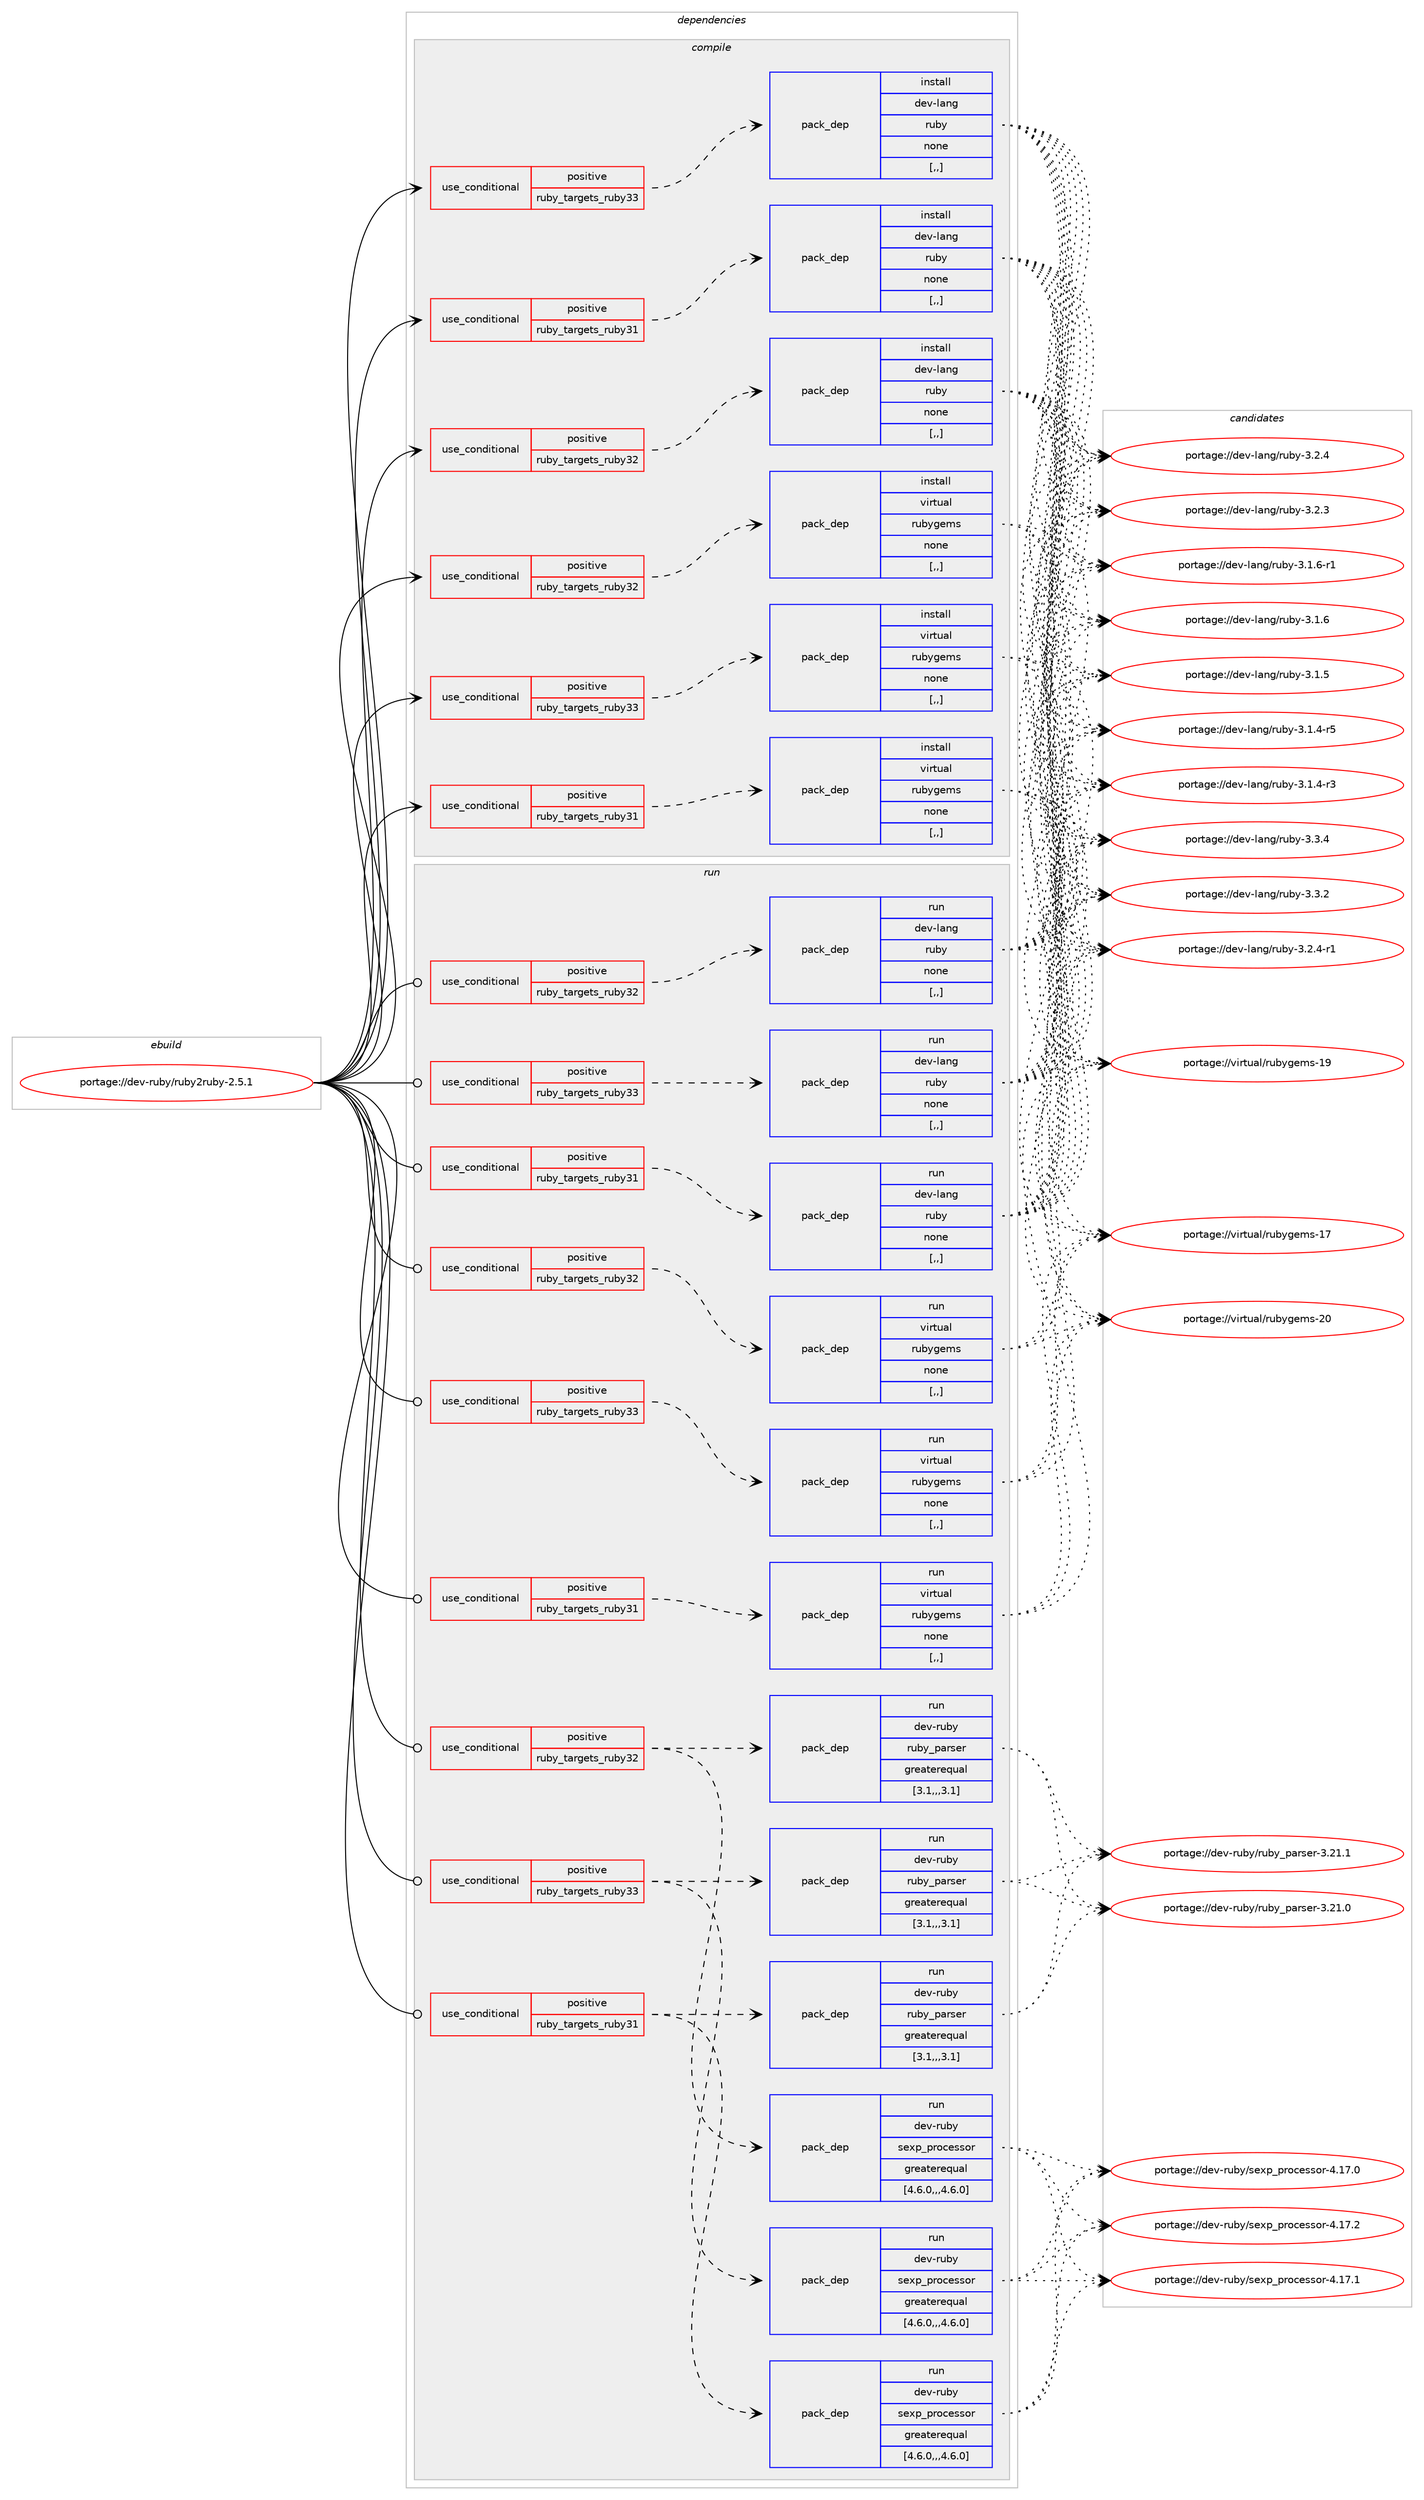 digraph prolog {

# *************
# Graph options
# *************

newrank=true;
concentrate=true;
compound=true;
graph [rankdir=LR,fontname=Helvetica,fontsize=10,ranksep=1.5];#, ranksep=2.5, nodesep=0.2];
edge  [arrowhead=vee];
node  [fontname=Helvetica,fontsize=10];

# **********
# The ebuild
# **********

subgraph cluster_leftcol {
color=gray;
label=<<i>ebuild</i>>;
id [label="portage://dev-ruby/ruby2ruby-2.5.1", color=red, width=4, href="../dev-ruby/ruby2ruby-2.5.1.svg"];
}

# ****************
# The dependencies
# ****************

subgraph cluster_midcol {
color=gray;
label=<<i>dependencies</i>>;
subgraph cluster_compile {
fillcolor="#eeeeee";
style=filled;
label=<<i>compile</i>>;
subgraph cond55699 {
dependency201205 [label=<<TABLE BORDER="0" CELLBORDER="1" CELLSPACING="0" CELLPADDING="4"><TR><TD ROWSPAN="3" CELLPADDING="10">use_conditional</TD></TR><TR><TD>positive</TD></TR><TR><TD>ruby_targets_ruby31</TD></TR></TABLE>>, shape=none, color=red];
subgraph pack144105 {
dependency201206 [label=<<TABLE BORDER="0" CELLBORDER="1" CELLSPACING="0" CELLPADDING="4" WIDTH="220"><TR><TD ROWSPAN="6" CELLPADDING="30">pack_dep</TD></TR><TR><TD WIDTH="110">install</TD></TR><TR><TD>dev-lang</TD></TR><TR><TD>ruby</TD></TR><TR><TD>none</TD></TR><TR><TD>[,,]</TD></TR></TABLE>>, shape=none, color=blue];
}
dependency201205:e -> dependency201206:w [weight=20,style="dashed",arrowhead="vee"];
}
id:e -> dependency201205:w [weight=20,style="solid",arrowhead="vee"];
subgraph cond55700 {
dependency201207 [label=<<TABLE BORDER="0" CELLBORDER="1" CELLSPACING="0" CELLPADDING="4"><TR><TD ROWSPAN="3" CELLPADDING="10">use_conditional</TD></TR><TR><TD>positive</TD></TR><TR><TD>ruby_targets_ruby31</TD></TR></TABLE>>, shape=none, color=red];
subgraph pack144106 {
dependency201208 [label=<<TABLE BORDER="0" CELLBORDER="1" CELLSPACING="0" CELLPADDING="4" WIDTH="220"><TR><TD ROWSPAN="6" CELLPADDING="30">pack_dep</TD></TR><TR><TD WIDTH="110">install</TD></TR><TR><TD>virtual</TD></TR><TR><TD>rubygems</TD></TR><TR><TD>none</TD></TR><TR><TD>[,,]</TD></TR></TABLE>>, shape=none, color=blue];
}
dependency201207:e -> dependency201208:w [weight=20,style="dashed",arrowhead="vee"];
}
id:e -> dependency201207:w [weight=20,style="solid",arrowhead="vee"];
subgraph cond55701 {
dependency201209 [label=<<TABLE BORDER="0" CELLBORDER="1" CELLSPACING="0" CELLPADDING="4"><TR><TD ROWSPAN="3" CELLPADDING="10">use_conditional</TD></TR><TR><TD>positive</TD></TR><TR><TD>ruby_targets_ruby32</TD></TR></TABLE>>, shape=none, color=red];
subgraph pack144107 {
dependency201210 [label=<<TABLE BORDER="0" CELLBORDER="1" CELLSPACING="0" CELLPADDING="4" WIDTH="220"><TR><TD ROWSPAN="6" CELLPADDING="30">pack_dep</TD></TR><TR><TD WIDTH="110">install</TD></TR><TR><TD>dev-lang</TD></TR><TR><TD>ruby</TD></TR><TR><TD>none</TD></TR><TR><TD>[,,]</TD></TR></TABLE>>, shape=none, color=blue];
}
dependency201209:e -> dependency201210:w [weight=20,style="dashed",arrowhead="vee"];
}
id:e -> dependency201209:w [weight=20,style="solid",arrowhead="vee"];
subgraph cond55702 {
dependency201211 [label=<<TABLE BORDER="0" CELLBORDER="1" CELLSPACING="0" CELLPADDING="4"><TR><TD ROWSPAN="3" CELLPADDING="10">use_conditional</TD></TR><TR><TD>positive</TD></TR><TR><TD>ruby_targets_ruby32</TD></TR></TABLE>>, shape=none, color=red];
subgraph pack144108 {
dependency201212 [label=<<TABLE BORDER="0" CELLBORDER="1" CELLSPACING="0" CELLPADDING="4" WIDTH="220"><TR><TD ROWSPAN="6" CELLPADDING="30">pack_dep</TD></TR><TR><TD WIDTH="110">install</TD></TR><TR><TD>virtual</TD></TR><TR><TD>rubygems</TD></TR><TR><TD>none</TD></TR><TR><TD>[,,]</TD></TR></TABLE>>, shape=none, color=blue];
}
dependency201211:e -> dependency201212:w [weight=20,style="dashed",arrowhead="vee"];
}
id:e -> dependency201211:w [weight=20,style="solid",arrowhead="vee"];
subgraph cond55703 {
dependency201213 [label=<<TABLE BORDER="0" CELLBORDER="1" CELLSPACING="0" CELLPADDING="4"><TR><TD ROWSPAN="3" CELLPADDING="10">use_conditional</TD></TR><TR><TD>positive</TD></TR><TR><TD>ruby_targets_ruby33</TD></TR></TABLE>>, shape=none, color=red];
subgraph pack144109 {
dependency201214 [label=<<TABLE BORDER="0" CELLBORDER="1" CELLSPACING="0" CELLPADDING="4" WIDTH="220"><TR><TD ROWSPAN="6" CELLPADDING="30">pack_dep</TD></TR><TR><TD WIDTH="110">install</TD></TR><TR><TD>dev-lang</TD></TR><TR><TD>ruby</TD></TR><TR><TD>none</TD></TR><TR><TD>[,,]</TD></TR></TABLE>>, shape=none, color=blue];
}
dependency201213:e -> dependency201214:w [weight=20,style="dashed",arrowhead="vee"];
}
id:e -> dependency201213:w [weight=20,style="solid",arrowhead="vee"];
subgraph cond55704 {
dependency201215 [label=<<TABLE BORDER="0" CELLBORDER="1" CELLSPACING="0" CELLPADDING="4"><TR><TD ROWSPAN="3" CELLPADDING="10">use_conditional</TD></TR><TR><TD>positive</TD></TR><TR><TD>ruby_targets_ruby33</TD></TR></TABLE>>, shape=none, color=red];
subgraph pack144110 {
dependency201216 [label=<<TABLE BORDER="0" CELLBORDER="1" CELLSPACING="0" CELLPADDING="4" WIDTH="220"><TR><TD ROWSPAN="6" CELLPADDING="30">pack_dep</TD></TR><TR><TD WIDTH="110">install</TD></TR><TR><TD>virtual</TD></TR><TR><TD>rubygems</TD></TR><TR><TD>none</TD></TR><TR><TD>[,,]</TD></TR></TABLE>>, shape=none, color=blue];
}
dependency201215:e -> dependency201216:w [weight=20,style="dashed",arrowhead="vee"];
}
id:e -> dependency201215:w [weight=20,style="solid",arrowhead="vee"];
}
subgraph cluster_compileandrun {
fillcolor="#eeeeee";
style=filled;
label=<<i>compile and run</i>>;
}
subgraph cluster_run {
fillcolor="#eeeeee";
style=filled;
label=<<i>run</i>>;
subgraph cond55705 {
dependency201217 [label=<<TABLE BORDER="0" CELLBORDER="1" CELLSPACING="0" CELLPADDING="4"><TR><TD ROWSPAN="3" CELLPADDING="10">use_conditional</TD></TR><TR><TD>positive</TD></TR><TR><TD>ruby_targets_ruby31</TD></TR></TABLE>>, shape=none, color=red];
subgraph pack144111 {
dependency201218 [label=<<TABLE BORDER="0" CELLBORDER="1" CELLSPACING="0" CELLPADDING="4" WIDTH="220"><TR><TD ROWSPAN="6" CELLPADDING="30">pack_dep</TD></TR><TR><TD WIDTH="110">run</TD></TR><TR><TD>dev-lang</TD></TR><TR><TD>ruby</TD></TR><TR><TD>none</TD></TR><TR><TD>[,,]</TD></TR></TABLE>>, shape=none, color=blue];
}
dependency201217:e -> dependency201218:w [weight=20,style="dashed",arrowhead="vee"];
}
id:e -> dependency201217:w [weight=20,style="solid",arrowhead="odot"];
subgraph cond55706 {
dependency201219 [label=<<TABLE BORDER="0" CELLBORDER="1" CELLSPACING="0" CELLPADDING="4"><TR><TD ROWSPAN="3" CELLPADDING="10">use_conditional</TD></TR><TR><TD>positive</TD></TR><TR><TD>ruby_targets_ruby31</TD></TR></TABLE>>, shape=none, color=red];
subgraph pack144112 {
dependency201220 [label=<<TABLE BORDER="0" CELLBORDER="1" CELLSPACING="0" CELLPADDING="4" WIDTH="220"><TR><TD ROWSPAN="6" CELLPADDING="30">pack_dep</TD></TR><TR><TD WIDTH="110">run</TD></TR><TR><TD>dev-ruby</TD></TR><TR><TD>sexp_processor</TD></TR><TR><TD>greaterequal</TD></TR><TR><TD>[4.6.0,,,4.6.0]</TD></TR></TABLE>>, shape=none, color=blue];
}
dependency201219:e -> dependency201220:w [weight=20,style="dashed",arrowhead="vee"];
subgraph pack144113 {
dependency201221 [label=<<TABLE BORDER="0" CELLBORDER="1" CELLSPACING="0" CELLPADDING="4" WIDTH="220"><TR><TD ROWSPAN="6" CELLPADDING="30">pack_dep</TD></TR><TR><TD WIDTH="110">run</TD></TR><TR><TD>dev-ruby</TD></TR><TR><TD>ruby_parser</TD></TR><TR><TD>greaterequal</TD></TR><TR><TD>[3.1,,,3.1]</TD></TR></TABLE>>, shape=none, color=blue];
}
dependency201219:e -> dependency201221:w [weight=20,style="dashed",arrowhead="vee"];
}
id:e -> dependency201219:w [weight=20,style="solid",arrowhead="odot"];
subgraph cond55707 {
dependency201222 [label=<<TABLE BORDER="0" CELLBORDER="1" CELLSPACING="0" CELLPADDING="4"><TR><TD ROWSPAN="3" CELLPADDING="10">use_conditional</TD></TR><TR><TD>positive</TD></TR><TR><TD>ruby_targets_ruby31</TD></TR></TABLE>>, shape=none, color=red];
subgraph pack144114 {
dependency201223 [label=<<TABLE BORDER="0" CELLBORDER="1" CELLSPACING="0" CELLPADDING="4" WIDTH="220"><TR><TD ROWSPAN="6" CELLPADDING="30">pack_dep</TD></TR><TR><TD WIDTH="110">run</TD></TR><TR><TD>virtual</TD></TR><TR><TD>rubygems</TD></TR><TR><TD>none</TD></TR><TR><TD>[,,]</TD></TR></TABLE>>, shape=none, color=blue];
}
dependency201222:e -> dependency201223:w [weight=20,style="dashed",arrowhead="vee"];
}
id:e -> dependency201222:w [weight=20,style="solid",arrowhead="odot"];
subgraph cond55708 {
dependency201224 [label=<<TABLE BORDER="0" CELLBORDER="1" CELLSPACING="0" CELLPADDING="4"><TR><TD ROWSPAN="3" CELLPADDING="10">use_conditional</TD></TR><TR><TD>positive</TD></TR><TR><TD>ruby_targets_ruby32</TD></TR></TABLE>>, shape=none, color=red];
subgraph pack144115 {
dependency201225 [label=<<TABLE BORDER="0" CELLBORDER="1" CELLSPACING="0" CELLPADDING="4" WIDTH="220"><TR><TD ROWSPAN="6" CELLPADDING="30">pack_dep</TD></TR><TR><TD WIDTH="110">run</TD></TR><TR><TD>dev-lang</TD></TR><TR><TD>ruby</TD></TR><TR><TD>none</TD></TR><TR><TD>[,,]</TD></TR></TABLE>>, shape=none, color=blue];
}
dependency201224:e -> dependency201225:w [weight=20,style="dashed",arrowhead="vee"];
}
id:e -> dependency201224:w [weight=20,style="solid",arrowhead="odot"];
subgraph cond55709 {
dependency201226 [label=<<TABLE BORDER="0" CELLBORDER="1" CELLSPACING="0" CELLPADDING="4"><TR><TD ROWSPAN="3" CELLPADDING="10">use_conditional</TD></TR><TR><TD>positive</TD></TR><TR><TD>ruby_targets_ruby32</TD></TR></TABLE>>, shape=none, color=red];
subgraph pack144116 {
dependency201227 [label=<<TABLE BORDER="0" CELLBORDER="1" CELLSPACING="0" CELLPADDING="4" WIDTH="220"><TR><TD ROWSPAN="6" CELLPADDING="30">pack_dep</TD></TR><TR><TD WIDTH="110">run</TD></TR><TR><TD>dev-ruby</TD></TR><TR><TD>sexp_processor</TD></TR><TR><TD>greaterequal</TD></TR><TR><TD>[4.6.0,,,4.6.0]</TD></TR></TABLE>>, shape=none, color=blue];
}
dependency201226:e -> dependency201227:w [weight=20,style="dashed",arrowhead="vee"];
subgraph pack144117 {
dependency201228 [label=<<TABLE BORDER="0" CELLBORDER="1" CELLSPACING="0" CELLPADDING="4" WIDTH="220"><TR><TD ROWSPAN="6" CELLPADDING="30">pack_dep</TD></TR><TR><TD WIDTH="110">run</TD></TR><TR><TD>dev-ruby</TD></TR><TR><TD>ruby_parser</TD></TR><TR><TD>greaterequal</TD></TR><TR><TD>[3.1,,,3.1]</TD></TR></TABLE>>, shape=none, color=blue];
}
dependency201226:e -> dependency201228:w [weight=20,style="dashed",arrowhead="vee"];
}
id:e -> dependency201226:w [weight=20,style="solid",arrowhead="odot"];
subgraph cond55710 {
dependency201229 [label=<<TABLE BORDER="0" CELLBORDER="1" CELLSPACING="0" CELLPADDING="4"><TR><TD ROWSPAN="3" CELLPADDING="10">use_conditional</TD></TR><TR><TD>positive</TD></TR><TR><TD>ruby_targets_ruby32</TD></TR></TABLE>>, shape=none, color=red];
subgraph pack144118 {
dependency201230 [label=<<TABLE BORDER="0" CELLBORDER="1" CELLSPACING="0" CELLPADDING="4" WIDTH="220"><TR><TD ROWSPAN="6" CELLPADDING="30">pack_dep</TD></TR><TR><TD WIDTH="110">run</TD></TR><TR><TD>virtual</TD></TR><TR><TD>rubygems</TD></TR><TR><TD>none</TD></TR><TR><TD>[,,]</TD></TR></TABLE>>, shape=none, color=blue];
}
dependency201229:e -> dependency201230:w [weight=20,style="dashed",arrowhead="vee"];
}
id:e -> dependency201229:w [weight=20,style="solid",arrowhead="odot"];
subgraph cond55711 {
dependency201231 [label=<<TABLE BORDER="0" CELLBORDER="1" CELLSPACING="0" CELLPADDING="4"><TR><TD ROWSPAN="3" CELLPADDING="10">use_conditional</TD></TR><TR><TD>positive</TD></TR><TR><TD>ruby_targets_ruby33</TD></TR></TABLE>>, shape=none, color=red];
subgraph pack144119 {
dependency201232 [label=<<TABLE BORDER="0" CELLBORDER="1" CELLSPACING="0" CELLPADDING="4" WIDTH="220"><TR><TD ROWSPAN="6" CELLPADDING="30">pack_dep</TD></TR><TR><TD WIDTH="110">run</TD></TR><TR><TD>dev-lang</TD></TR><TR><TD>ruby</TD></TR><TR><TD>none</TD></TR><TR><TD>[,,]</TD></TR></TABLE>>, shape=none, color=blue];
}
dependency201231:e -> dependency201232:w [weight=20,style="dashed",arrowhead="vee"];
}
id:e -> dependency201231:w [weight=20,style="solid",arrowhead="odot"];
subgraph cond55712 {
dependency201233 [label=<<TABLE BORDER="0" CELLBORDER="1" CELLSPACING="0" CELLPADDING="4"><TR><TD ROWSPAN="3" CELLPADDING="10">use_conditional</TD></TR><TR><TD>positive</TD></TR><TR><TD>ruby_targets_ruby33</TD></TR></TABLE>>, shape=none, color=red];
subgraph pack144120 {
dependency201234 [label=<<TABLE BORDER="0" CELLBORDER="1" CELLSPACING="0" CELLPADDING="4" WIDTH="220"><TR><TD ROWSPAN="6" CELLPADDING="30">pack_dep</TD></TR><TR><TD WIDTH="110">run</TD></TR><TR><TD>dev-ruby</TD></TR><TR><TD>sexp_processor</TD></TR><TR><TD>greaterequal</TD></TR><TR><TD>[4.6.0,,,4.6.0]</TD></TR></TABLE>>, shape=none, color=blue];
}
dependency201233:e -> dependency201234:w [weight=20,style="dashed",arrowhead="vee"];
subgraph pack144121 {
dependency201235 [label=<<TABLE BORDER="0" CELLBORDER="1" CELLSPACING="0" CELLPADDING="4" WIDTH="220"><TR><TD ROWSPAN="6" CELLPADDING="30">pack_dep</TD></TR><TR><TD WIDTH="110">run</TD></TR><TR><TD>dev-ruby</TD></TR><TR><TD>ruby_parser</TD></TR><TR><TD>greaterequal</TD></TR><TR><TD>[3.1,,,3.1]</TD></TR></TABLE>>, shape=none, color=blue];
}
dependency201233:e -> dependency201235:w [weight=20,style="dashed",arrowhead="vee"];
}
id:e -> dependency201233:w [weight=20,style="solid",arrowhead="odot"];
subgraph cond55713 {
dependency201236 [label=<<TABLE BORDER="0" CELLBORDER="1" CELLSPACING="0" CELLPADDING="4"><TR><TD ROWSPAN="3" CELLPADDING="10">use_conditional</TD></TR><TR><TD>positive</TD></TR><TR><TD>ruby_targets_ruby33</TD></TR></TABLE>>, shape=none, color=red];
subgraph pack144122 {
dependency201237 [label=<<TABLE BORDER="0" CELLBORDER="1" CELLSPACING="0" CELLPADDING="4" WIDTH="220"><TR><TD ROWSPAN="6" CELLPADDING="30">pack_dep</TD></TR><TR><TD WIDTH="110">run</TD></TR><TR><TD>virtual</TD></TR><TR><TD>rubygems</TD></TR><TR><TD>none</TD></TR><TR><TD>[,,]</TD></TR></TABLE>>, shape=none, color=blue];
}
dependency201236:e -> dependency201237:w [weight=20,style="dashed",arrowhead="vee"];
}
id:e -> dependency201236:w [weight=20,style="solid",arrowhead="odot"];
}
}

# **************
# The candidates
# **************

subgraph cluster_choices {
rank=same;
color=gray;
label=<<i>candidates</i>>;

subgraph choice144105 {
color=black;
nodesep=1;
choice10010111845108971101034711411798121455146514652 [label="portage://dev-lang/ruby-3.3.4", color=red, width=4,href="../dev-lang/ruby-3.3.4.svg"];
choice10010111845108971101034711411798121455146514650 [label="portage://dev-lang/ruby-3.3.2", color=red, width=4,href="../dev-lang/ruby-3.3.2.svg"];
choice100101118451089711010347114117981214551465046524511449 [label="portage://dev-lang/ruby-3.2.4-r1", color=red, width=4,href="../dev-lang/ruby-3.2.4-r1.svg"];
choice10010111845108971101034711411798121455146504652 [label="portage://dev-lang/ruby-3.2.4", color=red, width=4,href="../dev-lang/ruby-3.2.4.svg"];
choice10010111845108971101034711411798121455146504651 [label="portage://dev-lang/ruby-3.2.3", color=red, width=4,href="../dev-lang/ruby-3.2.3.svg"];
choice100101118451089711010347114117981214551464946544511449 [label="portage://dev-lang/ruby-3.1.6-r1", color=red, width=4,href="../dev-lang/ruby-3.1.6-r1.svg"];
choice10010111845108971101034711411798121455146494654 [label="portage://dev-lang/ruby-3.1.6", color=red, width=4,href="../dev-lang/ruby-3.1.6.svg"];
choice10010111845108971101034711411798121455146494653 [label="portage://dev-lang/ruby-3.1.5", color=red, width=4,href="../dev-lang/ruby-3.1.5.svg"];
choice100101118451089711010347114117981214551464946524511453 [label="portage://dev-lang/ruby-3.1.4-r5", color=red, width=4,href="../dev-lang/ruby-3.1.4-r5.svg"];
choice100101118451089711010347114117981214551464946524511451 [label="portage://dev-lang/ruby-3.1.4-r3", color=red, width=4,href="../dev-lang/ruby-3.1.4-r3.svg"];
dependency201206:e -> choice10010111845108971101034711411798121455146514652:w [style=dotted,weight="100"];
dependency201206:e -> choice10010111845108971101034711411798121455146514650:w [style=dotted,weight="100"];
dependency201206:e -> choice100101118451089711010347114117981214551465046524511449:w [style=dotted,weight="100"];
dependency201206:e -> choice10010111845108971101034711411798121455146504652:w [style=dotted,weight="100"];
dependency201206:e -> choice10010111845108971101034711411798121455146504651:w [style=dotted,weight="100"];
dependency201206:e -> choice100101118451089711010347114117981214551464946544511449:w [style=dotted,weight="100"];
dependency201206:e -> choice10010111845108971101034711411798121455146494654:w [style=dotted,weight="100"];
dependency201206:e -> choice10010111845108971101034711411798121455146494653:w [style=dotted,weight="100"];
dependency201206:e -> choice100101118451089711010347114117981214551464946524511453:w [style=dotted,weight="100"];
dependency201206:e -> choice100101118451089711010347114117981214551464946524511451:w [style=dotted,weight="100"];
}
subgraph choice144106 {
color=black;
nodesep=1;
choice118105114116117971084711411798121103101109115455048 [label="portage://virtual/rubygems-20", color=red, width=4,href="../virtual/rubygems-20.svg"];
choice118105114116117971084711411798121103101109115454957 [label="portage://virtual/rubygems-19", color=red, width=4,href="../virtual/rubygems-19.svg"];
choice118105114116117971084711411798121103101109115454955 [label="portage://virtual/rubygems-17", color=red, width=4,href="../virtual/rubygems-17.svg"];
dependency201208:e -> choice118105114116117971084711411798121103101109115455048:w [style=dotted,weight="100"];
dependency201208:e -> choice118105114116117971084711411798121103101109115454957:w [style=dotted,weight="100"];
dependency201208:e -> choice118105114116117971084711411798121103101109115454955:w [style=dotted,weight="100"];
}
subgraph choice144107 {
color=black;
nodesep=1;
choice10010111845108971101034711411798121455146514652 [label="portage://dev-lang/ruby-3.3.4", color=red, width=4,href="../dev-lang/ruby-3.3.4.svg"];
choice10010111845108971101034711411798121455146514650 [label="portage://dev-lang/ruby-3.3.2", color=red, width=4,href="../dev-lang/ruby-3.3.2.svg"];
choice100101118451089711010347114117981214551465046524511449 [label="portage://dev-lang/ruby-3.2.4-r1", color=red, width=4,href="../dev-lang/ruby-3.2.4-r1.svg"];
choice10010111845108971101034711411798121455146504652 [label="portage://dev-lang/ruby-3.2.4", color=red, width=4,href="../dev-lang/ruby-3.2.4.svg"];
choice10010111845108971101034711411798121455146504651 [label="portage://dev-lang/ruby-3.2.3", color=red, width=4,href="../dev-lang/ruby-3.2.3.svg"];
choice100101118451089711010347114117981214551464946544511449 [label="portage://dev-lang/ruby-3.1.6-r1", color=red, width=4,href="../dev-lang/ruby-3.1.6-r1.svg"];
choice10010111845108971101034711411798121455146494654 [label="portage://dev-lang/ruby-3.1.6", color=red, width=4,href="../dev-lang/ruby-3.1.6.svg"];
choice10010111845108971101034711411798121455146494653 [label="portage://dev-lang/ruby-3.1.5", color=red, width=4,href="../dev-lang/ruby-3.1.5.svg"];
choice100101118451089711010347114117981214551464946524511453 [label="portage://dev-lang/ruby-3.1.4-r5", color=red, width=4,href="../dev-lang/ruby-3.1.4-r5.svg"];
choice100101118451089711010347114117981214551464946524511451 [label="portage://dev-lang/ruby-3.1.4-r3", color=red, width=4,href="../dev-lang/ruby-3.1.4-r3.svg"];
dependency201210:e -> choice10010111845108971101034711411798121455146514652:w [style=dotted,weight="100"];
dependency201210:e -> choice10010111845108971101034711411798121455146514650:w [style=dotted,weight="100"];
dependency201210:e -> choice100101118451089711010347114117981214551465046524511449:w [style=dotted,weight="100"];
dependency201210:e -> choice10010111845108971101034711411798121455146504652:w [style=dotted,weight="100"];
dependency201210:e -> choice10010111845108971101034711411798121455146504651:w [style=dotted,weight="100"];
dependency201210:e -> choice100101118451089711010347114117981214551464946544511449:w [style=dotted,weight="100"];
dependency201210:e -> choice10010111845108971101034711411798121455146494654:w [style=dotted,weight="100"];
dependency201210:e -> choice10010111845108971101034711411798121455146494653:w [style=dotted,weight="100"];
dependency201210:e -> choice100101118451089711010347114117981214551464946524511453:w [style=dotted,weight="100"];
dependency201210:e -> choice100101118451089711010347114117981214551464946524511451:w [style=dotted,weight="100"];
}
subgraph choice144108 {
color=black;
nodesep=1;
choice118105114116117971084711411798121103101109115455048 [label="portage://virtual/rubygems-20", color=red, width=4,href="../virtual/rubygems-20.svg"];
choice118105114116117971084711411798121103101109115454957 [label="portage://virtual/rubygems-19", color=red, width=4,href="../virtual/rubygems-19.svg"];
choice118105114116117971084711411798121103101109115454955 [label="portage://virtual/rubygems-17", color=red, width=4,href="../virtual/rubygems-17.svg"];
dependency201212:e -> choice118105114116117971084711411798121103101109115455048:w [style=dotted,weight="100"];
dependency201212:e -> choice118105114116117971084711411798121103101109115454957:w [style=dotted,weight="100"];
dependency201212:e -> choice118105114116117971084711411798121103101109115454955:w [style=dotted,weight="100"];
}
subgraph choice144109 {
color=black;
nodesep=1;
choice10010111845108971101034711411798121455146514652 [label="portage://dev-lang/ruby-3.3.4", color=red, width=4,href="../dev-lang/ruby-3.3.4.svg"];
choice10010111845108971101034711411798121455146514650 [label="portage://dev-lang/ruby-3.3.2", color=red, width=4,href="../dev-lang/ruby-3.3.2.svg"];
choice100101118451089711010347114117981214551465046524511449 [label="portage://dev-lang/ruby-3.2.4-r1", color=red, width=4,href="../dev-lang/ruby-3.2.4-r1.svg"];
choice10010111845108971101034711411798121455146504652 [label="portage://dev-lang/ruby-3.2.4", color=red, width=4,href="../dev-lang/ruby-3.2.4.svg"];
choice10010111845108971101034711411798121455146504651 [label="portage://dev-lang/ruby-3.2.3", color=red, width=4,href="../dev-lang/ruby-3.2.3.svg"];
choice100101118451089711010347114117981214551464946544511449 [label="portage://dev-lang/ruby-3.1.6-r1", color=red, width=4,href="../dev-lang/ruby-3.1.6-r1.svg"];
choice10010111845108971101034711411798121455146494654 [label="portage://dev-lang/ruby-3.1.6", color=red, width=4,href="../dev-lang/ruby-3.1.6.svg"];
choice10010111845108971101034711411798121455146494653 [label="portage://dev-lang/ruby-3.1.5", color=red, width=4,href="../dev-lang/ruby-3.1.5.svg"];
choice100101118451089711010347114117981214551464946524511453 [label="portage://dev-lang/ruby-3.1.4-r5", color=red, width=4,href="../dev-lang/ruby-3.1.4-r5.svg"];
choice100101118451089711010347114117981214551464946524511451 [label="portage://dev-lang/ruby-3.1.4-r3", color=red, width=4,href="../dev-lang/ruby-3.1.4-r3.svg"];
dependency201214:e -> choice10010111845108971101034711411798121455146514652:w [style=dotted,weight="100"];
dependency201214:e -> choice10010111845108971101034711411798121455146514650:w [style=dotted,weight="100"];
dependency201214:e -> choice100101118451089711010347114117981214551465046524511449:w [style=dotted,weight="100"];
dependency201214:e -> choice10010111845108971101034711411798121455146504652:w [style=dotted,weight="100"];
dependency201214:e -> choice10010111845108971101034711411798121455146504651:w [style=dotted,weight="100"];
dependency201214:e -> choice100101118451089711010347114117981214551464946544511449:w [style=dotted,weight="100"];
dependency201214:e -> choice10010111845108971101034711411798121455146494654:w [style=dotted,weight="100"];
dependency201214:e -> choice10010111845108971101034711411798121455146494653:w [style=dotted,weight="100"];
dependency201214:e -> choice100101118451089711010347114117981214551464946524511453:w [style=dotted,weight="100"];
dependency201214:e -> choice100101118451089711010347114117981214551464946524511451:w [style=dotted,weight="100"];
}
subgraph choice144110 {
color=black;
nodesep=1;
choice118105114116117971084711411798121103101109115455048 [label="portage://virtual/rubygems-20", color=red, width=4,href="../virtual/rubygems-20.svg"];
choice118105114116117971084711411798121103101109115454957 [label="portage://virtual/rubygems-19", color=red, width=4,href="../virtual/rubygems-19.svg"];
choice118105114116117971084711411798121103101109115454955 [label="portage://virtual/rubygems-17", color=red, width=4,href="../virtual/rubygems-17.svg"];
dependency201216:e -> choice118105114116117971084711411798121103101109115455048:w [style=dotted,weight="100"];
dependency201216:e -> choice118105114116117971084711411798121103101109115454957:w [style=dotted,weight="100"];
dependency201216:e -> choice118105114116117971084711411798121103101109115454955:w [style=dotted,weight="100"];
}
subgraph choice144111 {
color=black;
nodesep=1;
choice10010111845108971101034711411798121455146514652 [label="portage://dev-lang/ruby-3.3.4", color=red, width=4,href="../dev-lang/ruby-3.3.4.svg"];
choice10010111845108971101034711411798121455146514650 [label="portage://dev-lang/ruby-3.3.2", color=red, width=4,href="../dev-lang/ruby-3.3.2.svg"];
choice100101118451089711010347114117981214551465046524511449 [label="portage://dev-lang/ruby-3.2.4-r1", color=red, width=4,href="../dev-lang/ruby-3.2.4-r1.svg"];
choice10010111845108971101034711411798121455146504652 [label="portage://dev-lang/ruby-3.2.4", color=red, width=4,href="../dev-lang/ruby-3.2.4.svg"];
choice10010111845108971101034711411798121455146504651 [label="portage://dev-lang/ruby-3.2.3", color=red, width=4,href="../dev-lang/ruby-3.2.3.svg"];
choice100101118451089711010347114117981214551464946544511449 [label="portage://dev-lang/ruby-3.1.6-r1", color=red, width=4,href="../dev-lang/ruby-3.1.6-r1.svg"];
choice10010111845108971101034711411798121455146494654 [label="portage://dev-lang/ruby-3.1.6", color=red, width=4,href="../dev-lang/ruby-3.1.6.svg"];
choice10010111845108971101034711411798121455146494653 [label="portage://dev-lang/ruby-3.1.5", color=red, width=4,href="../dev-lang/ruby-3.1.5.svg"];
choice100101118451089711010347114117981214551464946524511453 [label="portage://dev-lang/ruby-3.1.4-r5", color=red, width=4,href="../dev-lang/ruby-3.1.4-r5.svg"];
choice100101118451089711010347114117981214551464946524511451 [label="portage://dev-lang/ruby-3.1.4-r3", color=red, width=4,href="../dev-lang/ruby-3.1.4-r3.svg"];
dependency201218:e -> choice10010111845108971101034711411798121455146514652:w [style=dotted,weight="100"];
dependency201218:e -> choice10010111845108971101034711411798121455146514650:w [style=dotted,weight="100"];
dependency201218:e -> choice100101118451089711010347114117981214551465046524511449:w [style=dotted,weight="100"];
dependency201218:e -> choice10010111845108971101034711411798121455146504652:w [style=dotted,weight="100"];
dependency201218:e -> choice10010111845108971101034711411798121455146504651:w [style=dotted,weight="100"];
dependency201218:e -> choice100101118451089711010347114117981214551464946544511449:w [style=dotted,weight="100"];
dependency201218:e -> choice10010111845108971101034711411798121455146494654:w [style=dotted,weight="100"];
dependency201218:e -> choice10010111845108971101034711411798121455146494653:w [style=dotted,weight="100"];
dependency201218:e -> choice100101118451089711010347114117981214551464946524511453:w [style=dotted,weight="100"];
dependency201218:e -> choice100101118451089711010347114117981214551464946524511451:w [style=dotted,weight="100"];
}
subgraph choice144112 {
color=black;
nodesep=1;
choice100101118451141179812147115101120112951121141119910111511511111445524649554650 [label="portage://dev-ruby/sexp_processor-4.17.2", color=red, width=4,href="../dev-ruby/sexp_processor-4.17.2.svg"];
choice100101118451141179812147115101120112951121141119910111511511111445524649554649 [label="portage://dev-ruby/sexp_processor-4.17.1", color=red, width=4,href="../dev-ruby/sexp_processor-4.17.1.svg"];
choice100101118451141179812147115101120112951121141119910111511511111445524649554648 [label="portage://dev-ruby/sexp_processor-4.17.0", color=red, width=4,href="../dev-ruby/sexp_processor-4.17.0.svg"];
dependency201220:e -> choice100101118451141179812147115101120112951121141119910111511511111445524649554650:w [style=dotted,weight="100"];
dependency201220:e -> choice100101118451141179812147115101120112951121141119910111511511111445524649554649:w [style=dotted,weight="100"];
dependency201220:e -> choice100101118451141179812147115101120112951121141119910111511511111445524649554648:w [style=dotted,weight="100"];
}
subgraph choice144113 {
color=black;
nodesep=1;
choice10010111845114117981214711411798121951129711411510111445514650494649 [label="portage://dev-ruby/ruby_parser-3.21.1", color=red, width=4,href="../dev-ruby/ruby_parser-3.21.1.svg"];
choice10010111845114117981214711411798121951129711411510111445514650494648 [label="portage://dev-ruby/ruby_parser-3.21.0", color=red, width=4,href="../dev-ruby/ruby_parser-3.21.0.svg"];
dependency201221:e -> choice10010111845114117981214711411798121951129711411510111445514650494649:w [style=dotted,weight="100"];
dependency201221:e -> choice10010111845114117981214711411798121951129711411510111445514650494648:w [style=dotted,weight="100"];
}
subgraph choice144114 {
color=black;
nodesep=1;
choice118105114116117971084711411798121103101109115455048 [label="portage://virtual/rubygems-20", color=red, width=4,href="../virtual/rubygems-20.svg"];
choice118105114116117971084711411798121103101109115454957 [label="portage://virtual/rubygems-19", color=red, width=4,href="../virtual/rubygems-19.svg"];
choice118105114116117971084711411798121103101109115454955 [label="portage://virtual/rubygems-17", color=red, width=4,href="../virtual/rubygems-17.svg"];
dependency201223:e -> choice118105114116117971084711411798121103101109115455048:w [style=dotted,weight="100"];
dependency201223:e -> choice118105114116117971084711411798121103101109115454957:w [style=dotted,weight="100"];
dependency201223:e -> choice118105114116117971084711411798121103101109115454955:w [style=dotted,weight="100"];
}
subgraph choice144115 {
color=black;
nodesep=1;
choice10010111845108971101034711411798121455146514652 [label="portage://dev-lang/ruby-3.3.4", color=red, width=4,href="../dev-lang/ruby-3.3.4.svg"];
choice10010111845108971101034711411798121455146514650 [label="portage://dev-lang/ruby-3.3.2", color=red, width=4,href="../dev-lang/ruby-3.3.2.svg"];
choice100101118451089711010347114117981214551465046524511449 [label="portage://dev-lang/ruby-3.2.4-r1", color=red, width=4,href="../dev-lang/ruby-3.2.4-r1.svg"];
choice10010111845108971101034711411798121455146504652 [label="portage://dev-lang/ruby-3.2.4", color=red, width=4,href="../dev-lang/ruby-3.2.4.svg"];
choice10010111845108971101034711411798121455146504651 [label="portage://dev-lang/ruby-3.2.3", color=red, width=4,href="../dev-lang/ruby-3.2.3.svg"];
choice100101118451089711010347114117981214551464946544511449 [label="portage://dev-lang/ruby-3.1.6-r1", color=red, width=4,href="../dev-lang/ruby-3.1.6-r1.svg"];
choice10010111845108971101034711411798121455146494654 [label="portage://dev-lang/ruby-3.1.6", color=red, width=4,href="../dev-lang/ruby-3.1.6.svg"];
choice10010111845108971101034711411798121455146494653 [label="portage://dev-lang/ruby-3.1.5", color=red, width=4,href="../dev-lang/ruby-3.1.5.svg"];
choice100101118451089711010347114117981214551464946524511453 [label="portage://dev-lang/ruby-3.1.4-r5", color=red, width=4,href="../dev-lang/ruby-3.1.4-r5.svg"];
choice100101118451089711010347114117981214551464946524511451 [label="portage://dev-lang/ruby-3.1.4-r3", color=red, width=4,href="../dev-lang/ruby-3.1.4-r3.svg"];
dependency201225:e -> choice10010111845108971101034711411798121455146514652:w [style=dotted,weight="100"];
dependency201225:e -> choice10010111845108971101034711411798121455146514650:w [style=dotted,weight="100"];
dependency201225:e -> choice100101118451089711010347114117981214551465046524511449:w [style=dotted,weight="100"];
dependency201225:e -> choice10010111845108971101034711411798121455146504652:w [style=dotted,weight="100"];
dependency201225:e -> choice10010111845108971101034711411798121455146504651:w [style=dotted,weight="100"];
dependency201225:e -> choice100101118451089711010347114117981214551464946544511449:w [style=dotted,weight="100"];
dependency201225:e -> choice10010111845108971101034711411798121455146494654:w [style=dotted,weight="100"];
dependency201225:e -> choice10010111845108971101034711411798121455146494653:w [style=dotted,weight="100"];
dependency201225:e -> choice100101118451089711010347114117981214551464946524511453:w [style=dotted,weight="100"];
dependency201225:e -> choice100101118451089711010347114117981214551464946524511451:w [style=dotted,weight="100"];
}
subgraph choice144116 {
color=black;
nodesep=1;
choice100101118451141179812147115101120112951121141119910111511511111445524649554650 [label="portage://dev-ruby/sexp_processor-4.17.2", color=red, width=4,href="../dev-ruby/sexp_processor-4.17.2.svg"];
choice100101118451141179812147115101120112951121141119910111511511111445524649554649 [label="portage://dev-ruby/sexp_processor-4.17.1", color=red, width=4,href="../dev-ruby/sexp_processor-4.17.1.svg"];
choice100101118451141179812147115101120112951121141119910111511511111445524649554648 [label="portage://dev-ruby/sexp_processor-4.17.0", color=red, width=4,href="../dev-ruby/sexp_processor-4.17.0.svg"];
dependency201227:e -> choice100101118451141179812147115101120112951121141119910111511511111445524649554650:w [style=dotted,weight="100"];
dependency201227:e -> choice100101118451141179812147115101120112951121141119910111511511111445524649554649:w [style=dotted,weight="100"];
dependency201227:e -> choice100101118451141179812147115101120112951121141119910111511511111445524649554648:w [style=dotted,weight="100"];
}
subgraph choice144117 {
color=black;
nodesep=1;
choice10010111845114117981214711411798121951129711411510111445514650494649 [label="portage://dev-ruby/ruby_parser-3.21.1", color=red, width=4,href="../dev-ruby/ruby_parser-3.21.1.svg"];
choice10010111845114117981214711411798121951129711411510111445514650494648 [label="portage://dev-ruby/ruby_parser-3.21.0", color=red, width=4,href="../dev-ruby/ruby_parser-3.21.0.svg"];
dependency201228:e -> choice10010111845114117981214711411798121951129711411510111445514650494649:w [style=dotted,weight="100"];
dependency201228:e -> choice10010111845114117981214711411798121951129711411510111445514650494648:w [style=dotted,weight="100"];
}
subgraph choice144118 {
color=black;
nodesep=1;
choice118105114116117971084711411798121103101109115455048 [label="portage://virtual/rubygems-20", color=red, width=4,href="../virtual/rubygems-20.svg"];
choice118105114116117971084711411798121103101109115454957 [label="portage://virtual/rubygems-19", color=red, width=4,href="../virtual/rubygems-19.svg"];
choice118105114116117971084711411798121103101109115454955 [label="portage://virtual/rubygems-17", color=red, width=4,href="../virtual/rubygems-17.svg"];
dependency201230:e -> choice118105114116117971084711411798121103101109115455048:w [style=dotted,weight="100"];
dependency201230:e -> choice118105114116117971084711411798121103101109115454957:w [style=dotted,weight="100"];
dependency201230:e -> choice118105114116117971084711411798121103101109115454955:w [style=dotted,weight="100"];
}
subgraph choice144119 {
color=black;
nodesep=1;
choice10010111845108971101034711411798121455146514652 [label="portage://dev-lang/ruby-3.3.4", color=red, width=4,href="../dev-lang/ruby-3.3.4.svg"];
choice10010111845108971101034711411798121455146514650 [label="portage://dev-lang/ruby-3.3.2", color=red, width=4,href="../dev-lang/ruby-3.3.2.svg"];
choice100101118451089711010347114117981214551465046524511449 [label="portage://dev-lang/ruby-3.2.4-r1", color=red, width=4,href="../dev-lang/ruby-3.2.4-r1.svg"];
choice10010111845108971101034711411798121455146504652 [label="portage://dev-lang/ruby-3.2.4", color=red, width=4,href="../dev-lang/ruby-3.2.4.svg"];
choice10010111845108971101034711411798121455146504651 [label="portage://dev-lang/ruby-3.2.3", color=red, width=4,href="../dev-lang/ruby-3.2.3.svg"];
choice100101118451089711010347114117981214551464946544511449 [label="portage://dev-lang/ruby-3.1.6-r1", color=red, width=4,href="../dev-lang/ruby-3.1.6-r1.svg"];
choice10010111845108971101034711411798121455146494654 [label="portage://dev-lang/ruby-3.1.6", color=red, width=4,href="../dev-lang/ruby-3.1.6.svg"];
choice10010111845108971101034711411798121455146494653 [label="portage://dev-lang/ruby-3.1.5", color=red, width=4,href="../dev-lang/ruby-3.1.5.svg"];
choice100101118451089711010347114117981214551464946524511453 [label="portage://dev-lang/ruby-3.1.4-r5", color=red, width=4,href="../dev-lang/ruby-3.1.4-r5.svg"];
choice100101118451089711010347114117981214551464946524511451 [label="portage://dev-lang/ruby-3.1.4-r3", color=red, width=4,href="../dev-lang/ruby-3.1.4-r3.svg"];
dependency201232:e -> choice10010111845108971101034711411798121455146514652:w [style=dotted,weight="100"];
dependency201232:e -> choice10010111845108971101034711411798121455146514650:w [style=dotted,weight="100"];
dependency201232:e -> choice100101118451089711010347114117981214551465046524511449:w [style=dotted,weight="100"];
dependency201232:e -> choice10010111845108971101034711411798121455146504652:w [style=dotted,weight="100"];
dependency201232:e -> choice10010111845108971101034711411798121455146504651:w [style=dotted,weight="100"];
dependency201232:e -> choice100101118451089711010347114117981214551464946544511449:w [style=dotted,weight="100"];
dependency201232:e -> choice10010111845108971101034711411798121455146494654:w [style=dotted,weight="100"];
dependency201232:e -> choice10010111845108971101034711411798121455146494653:w [style=dotted,weight="100"];
dependency201232:e -> choice100101118451089711010347114117981214551464946524511453:w [style=dotted,weight="100"];
dependency201232:e -> choice100101118451089711010347114117981214551464946524511451:w [style=dotted,weight="100"];
}
subgraph choice144120 {
color=black;
nodesep=1;
choice100101118451141179812147115101120112951121141119910111511511111445524649554650 [label="portage://dev-ruby/sexp_processor-4.17.2", color=red, width=4,href="../dev-ruby/sexp_processor-4.17.2.svg"];
choice100101118451141179812147115101120112951121141119910111511511111445524649554649 [label="portage://dev-ruby/sexp_processor-4.17.1", color=red, width=4,href="../dev-ruby/sexp_processor-4.17.1.svg"];
choice100101118451141179812147115101120112951121141119910111511511111445524649554648 [label="portage://dev-ruby/sexp_processor-4.17.0", color=red, width=4,href="../dev-ruby/sexp_processor-4.17.0.svg"];
dependency201234:e -> choice100101118451141179812147115101120112951121141119910111511511111445524649554650:w [style=dotted,weight="100"];
dependency201234:e -> choice100101118451141179812147115101120112951121141119910111511511111445524649554649:w [style=dotted,weight="100"];
dependency201234:e -> choice100101118451141179812147115101120112951121141119910111511511111445524649554648:w [style=dotted,weight="100"];
}
subgraph choice144121 {
color=black;
nodesep=1;
choice10010111845114117981214711411798121951129711411510111445514650494649 [label="portage://dev-ruby/ruby_parser-3.21.1", color=red, width=4,href="../dev-ruby/ruby_parser-3.21.1.svg"];
choice10010111845114117981214711411798121951129711411510111445514650494648 [label="portage://dev-ruby/ruby_parser-3.21.0", color=red, width=4,href="../dev-ruby/ruby_parser-3.21.0.svg"];
dependency201235:e -> choice10010111845114117981214711411798121951129711411510111445514650494649:w [style=dotted,weight="100"];
dependency201235:e -> choice10010111845114117981214711411798121951129711411510111445514650494648:w [style=dotted,weight="100"];
}
subgraph choice144122 {
color=black;
nodesep=1;
choice118105114116117971084711411798121103101109115455048 [label="portage://virtual/rubygems-20", color=red, width=4,href="../virtual/rubygems-20.svg"];
choice118105114116117971084711411798121103101109115454957 [label="portage://virtual/rubygems-19", color=red, width=4,href="../virtual/rubygems-19.svg"];
choice118105114116117971084711411798121103101109115454955 [label="portage://virtual/rubygems-17", color=red, width=4,href="../virtual/rubygems-17.svg"];
dependency201237:e -> choice118105114116117971084711411798121103101109115455048:w [style=dotted,weight="100"];
dependency201237:e -> choice118105114116117971084711411798121103101109115454957:w [style=dotted,weight="100"];
dependency201237:e -> choice118105114116117971084711411798121103101109115454955:w [style=dotted,weight="100"];
}
}

}
